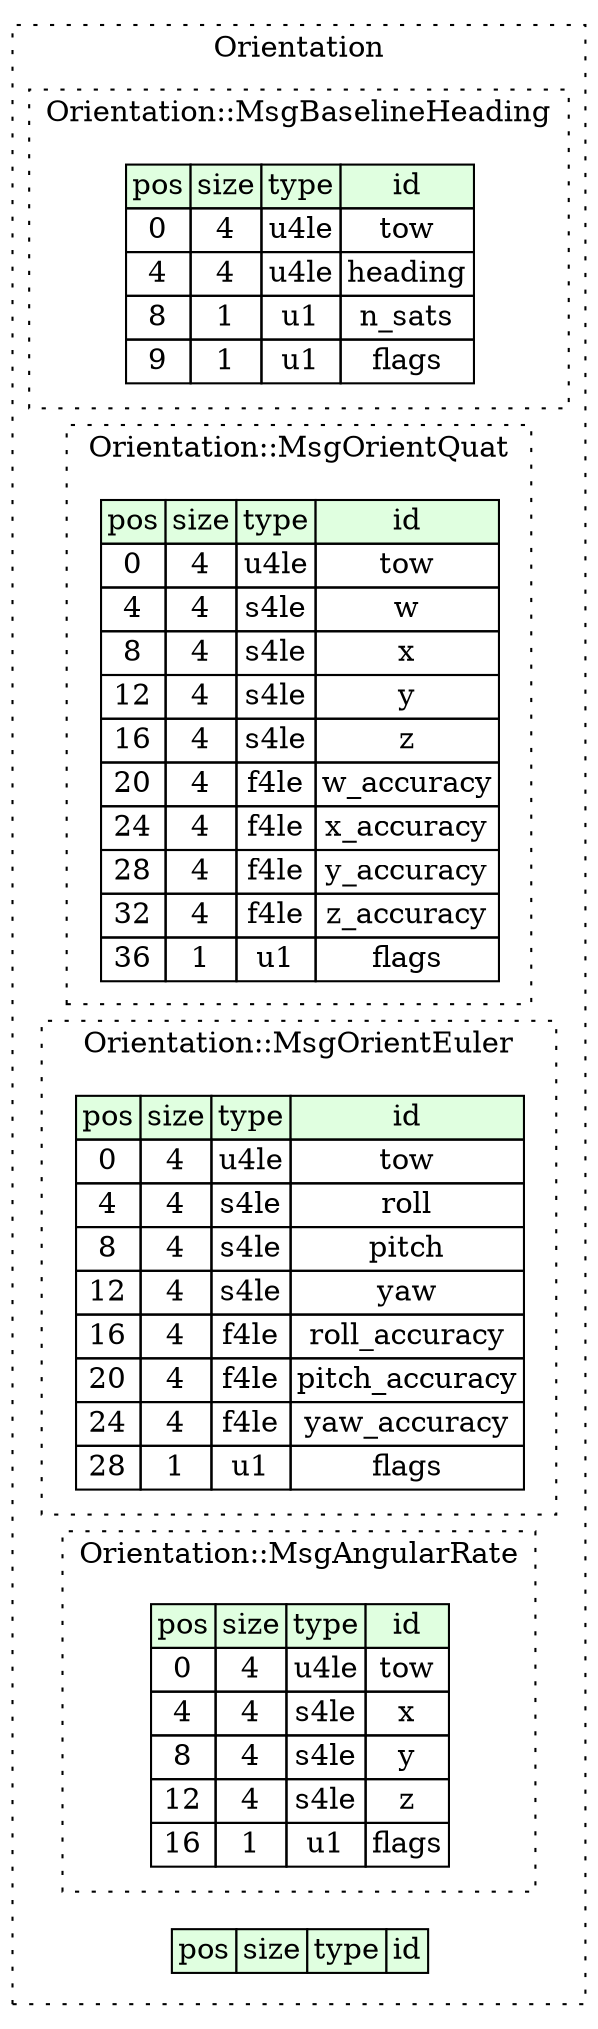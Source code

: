 digraph {
	rankdir=LR;
	node [shape=plaintext];
	subgraph cluster__orientation {
		label="Orientation";
		graph[style=dotted];

		orientation__seq [label=<<TABLE BORDER="0" CELLBORDER="1" CELLSPACING="0">
			<TR><TD BGCOLOR="#E0FFE0">pos</TD><TD BGCOLOR="#E0FFE0">size</TD><TD BGCOLOR="#E0FFE0">type</TD><TD BGCOLOR="#E0FFE0">id</TD></TR>
		</TABLE>>];
		subgraph cluster__msg_baseline_heading {
			label="Orientation::MsgBaselineHeading";
			graph[style=dotted];

			msg_baseline_heading__seq [label=<<TABLE BORDER="0" CELLBORDER="1" CELLSPACING="0">
				<TR><TD BGCOLOR="#E0FFE0">pos</TD><TD BGCOLOR="#E0FFE0">size</TD><TD BGCOLOR="#E0FFE0">type</TD><TD BGCOLOR="#E0FFE0">id</TD></TR>
				<TR><TD PORT="tow_pos">0</TD><TD PORT="tow_size">4</TD><TD>u4le</TD><TD PORT="tow_type">tow</TD></TR>
				<TR><TD PORT="heading_pos">4</TD><TD PORT="heading_size">4</TD><TD>u4le</TD><TD PORT="heading_type">heading</TD></TR>
				<TR><TD PORT="n_sats_pos">8</TD><TD PORT="n_sats_size">1</TD><TD>u1</TD><TD PORT="n_sats_type">n_sats</TD></TR>
				<TR><TD PORT="flags_pos">9</TD><TD PORT="flags_size">1</TD><TD>u1</TD><TD PORT="flags_type">flags</TD></TR>
			</TABLE>>];
		}
		subgraph cluster__msg_orient_quat {
			label="Orientation::MsgOrientQuat";
			graph[style=dotted];

			msg_orient_quat__seq [label=<<TABLE BORDER="0" CELLBORDER="1" CELLSPACING="0">
				<TR><TD BGCOLOR="#E0FFE0">pos</TD><TD BGCOLOR="#E0FFE0">size</TD><TD BGCOLOR="#E0FFE0">type</TD><TD BGCOLOR="#E0FFE0">id</TD></TR>
				<TR><TD PORT="tow_pos">0</TD><TD PORT="tow_size">4</TD><TD>u4le</TD><TD PORT="tow_type">tow</TD></TR>
				<TR><TD PORT="w_pos">4</TD><TD PORT="w_size">4</TD><TD>s4le</TD><TD PORT="w_type">w</TD></TR>
				<TR><TD PORT="x_pos">8</TD><TD PORT="x_size">4</TD><TD>s4le</TD><TD PORT="x_type">x</TD></TR>
				<TR><TD PORT="y_pos">12</TD><TD PORT="y_size">4</TD><TD>s4le</TD><TD PORT="y_type">y</TD></TR>
				<TR><TD PORT="z_pos">16</TD><TD PORT="z_size">4</TD><TD>s4le</TD><TD PORT="z_type">z</TD></TR>
				<TR><TD PORT="w_accuracy_pos">20</TD><TD PORT="w_accuracy_size">4</TD><TD>f4le</TD><TD PORT="w_accuracy_type">w_accuracy</TD></TR>
				<TR><TD PORT="x_accuracy_pos">24</TD><TD PORT="x_accuracy_size">4</TD><TD>f4le</TD><TD PORT="x_accuracy_type">x_accuracy</TD></TR>
				<TR><TD PORT="y_accuracy_pos">28</TD><TD PORT="y_accuracy_size">4</TD><TD>f4le</TD><TD PORT="y_accuracy_type">y_accuracy</TD></TR>
				<TR><TD PORT="z_accuracy_pos">32</TD><TD PORT="z_accuracy_size">4</TD><TD>f4le</TD><TD PORT="z_accuracy_type">z_accuracy</TD></TR>
				<TR><TD PORT="flags_pos">36</TD><TD PORT="flags_size">1</TD><TD>u1</TD><TD PORT="flags_type">flags</TD></TR>
			</TABLE>>];
		}
		subgraph cluster__msg_orient_euler {
			label="Orientation::MsgOrientEuler";
			graph[style=dotted];

			msg_orient_euler__seq [label=<<TABLE BORDER="0" CELLBORDER="1" CELLSPACING="0">
				<TR><TD BGCOLOR="#E0FFE0">pos</TD><TD BGCOLOR="#E0FFE0">size</TD><TD BGCOLOR="#E0FFE0">type</TD><TD BGCOLOR="#E0FFE0">id</TD></TR>
				<TR><TD PORT="tow_pos">0</TD><TD PORT="tow_size">4</TD><TD>u4le</TD><TD PORT="tow_type">tow</TD></TR>
				<TR><TD PORT="roll_pos">4</TD><TD PORT="roll_size">4</TD><TD>s4le</TD><TD PORT="roll_type">roll</TD></TR>
				<TR><TD PORT="pitch_pos">8</TD><TD PORT="pitch_size">4</TD><TD>s4le</TD><TD PORT="pitch_type">pitch</TD></TR>
				<TR><TD PORT="yaw_pos">12</TD><TD PORT="yaw_size">4</TD><TD>s4le</TD><TD PORT="yaw_type">yaw</TD></TR>
				<TR><TD PORT="roll_accuracy_pos">16</TD><TD PORT="roll_accuracy_size">4</TD><TD>f4le</TD><TD PORT="roll_accuracy_type">roll_accuracy</TD></TR>
				<TR><TD PORT="pitch_accuracy_pos">20</TD><TD PORT="pitch_accuracy_size">4</TD><TD>f4le</TD><TD PORT="pitch_accuracy_type">pitch_accuracy</TD></TR>
				<TR><TD PORT="yaw_accuracy_pos">24</TD><TD PORT="yaw_accuracy_size">4</TD><TD>f4le</TD><TD PORT="yaw_accuracy_type">yaw_accuracy</TD></TR>
				<TR><TD PORT="flags_pos">28</TD><TD PORT="flags_size">1</TD><TD>u1</TD><TD PORT="flags_type">flags</TD></TR>
			</TABLE>>];
		}
		subgraph cluster__msg_angular_rate {
			label="Orientation::MsgAngularRate";
			graph[style=dotted];

			msg_angular_rate__seq [label=<<TABLE BORDER="0" CELLBORDER="1" CELLSPACING="0">
				<TR><TD BGCOLOR="#E0FFE0">pos</TD><TD BGCOLOR="#E0FFE0">size</TD><TD BGCOLOR="#E0FFE0">type</TD><TD BGCOLOR="#E0FFE0">id</TD></TR>
				<TR><TD PORT="tow_pos">0</TD><TD PORT="tow_size">4</TD><TD>u4le</TD><TD PORT="tow_type">tow</TD></TR>
				<TR><TD PORT="x_pos">4</TD><TD PORT="x_size">4</TD><TD>s4le</TD><TD PORT="x_type">x</TD></TR>
				<TR><TD PORT="y_pos">8</TD><TD PORT="y_size">4</TD><TD>s4le</TD><TD PORT="y_type">y</TD></TR>
				<TR><TD PORT="z_pos">12</TD><TD PORT="z_size">4</TD><TD>s4le</TD><TD PORT="z_type">z</TD></TR>
				<TR><TD PORT="flags_pos">16</TD><TD PORT="flags_size">1</TD><TD>u1</TD><TD PORT="flags_type">flags</TD></TR>
			</TABLE>>];
		}
	}
}

